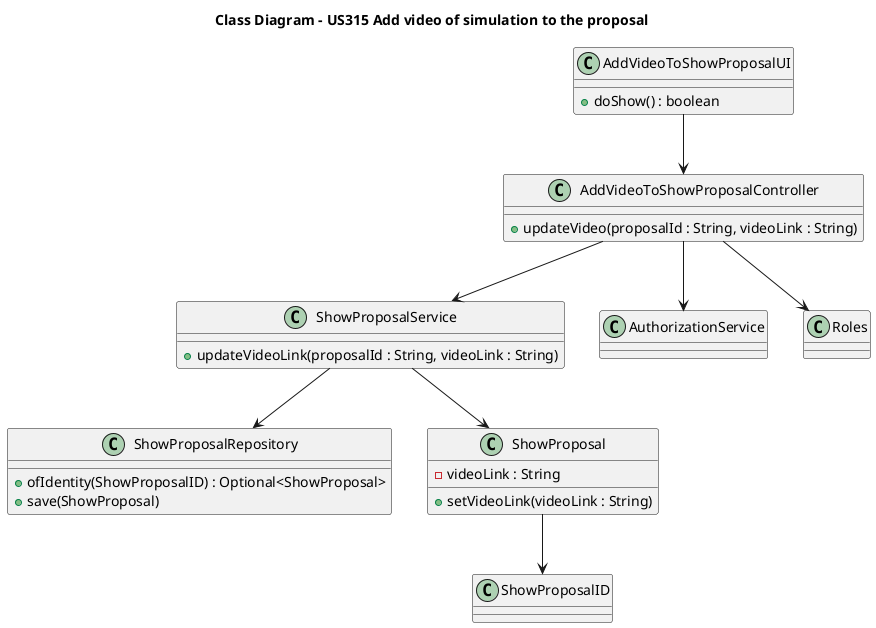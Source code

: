 @startuml

title Class Diagram - US315 Add video of simulation to the proposal

class AddVideoToShowProposalUI {
  +doShow() : boolean
}

class AddVideoToShowProposalController {
  +updateVideo(proposalId : String, videoLink : String)
}

class ShowProposalService {
  +updateVideoLink(proposalId : String, videoLink : String)
}

class ShowProposalRepository {
  +ofIdentity(ShowProposalID) : Optional<ShowProposal>
  +save(ShowProposal)
}

class ShowProposal {
  -videoLink : String
  +setVideoLink(videoLink : String)
}

class ShowProposalID
class AuthorizationService
class Roles

AddVideoToShowProposalUI --> AddVideoToShowProposalController
AddVideoToShowProposalController --> ShowProposalService
AddVideoToShowProposalController --> AuthorizationService
AddVideoToShowProposalController --> Roles
ShowProposalService --> ShowProposalRepository
ShowProposalService --> ShowProposal
ShowProposal --> ShowProposalID

@enduml